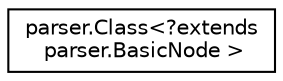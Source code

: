 digraph "Graphical Class Hierarchy"
{
  edge [fontname="Helvetica",fontsize="10",labelfontname="Helvetica",labelfontsize="10"];
  node [fontname="Helvetica",fontsize="10",shape=record];
  rankdir="LR";
  Node1 [label="parser.Class\<?extends\l parser.BasicNode \>",height=0.2,width=0.4,color="black", fillcolor="white", style="filled",URL="$classparser_1_1_class.html"];
}
